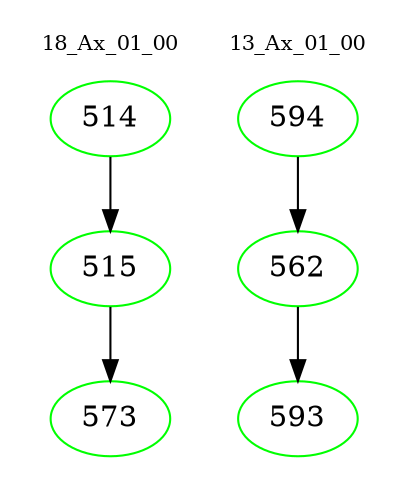 digraph{
subgraph cluster_0 {
color = white
label = "18_Ax_01_00";
fontsize=10;
T0_514 [label="514", color="green"]
T0_514 -> T0_515 [color="black"]
T0_515 [label="515", color="green"]
T0_515 -> T0_573 [color="black"]
T0_573 [label="573", color="green"]
}
subgraph cluster_1 {
color = white
label = "13_Ax_01_00";
fontsize=10;
T1_594 [label="594", color="green"]
T1_594 -> T1_562 [color="black"]
T1_562 [label="562", color="green"]
T1_562 -> T1_593 [color="black"]
T1_593 [label="593", color="green"]
}
}
